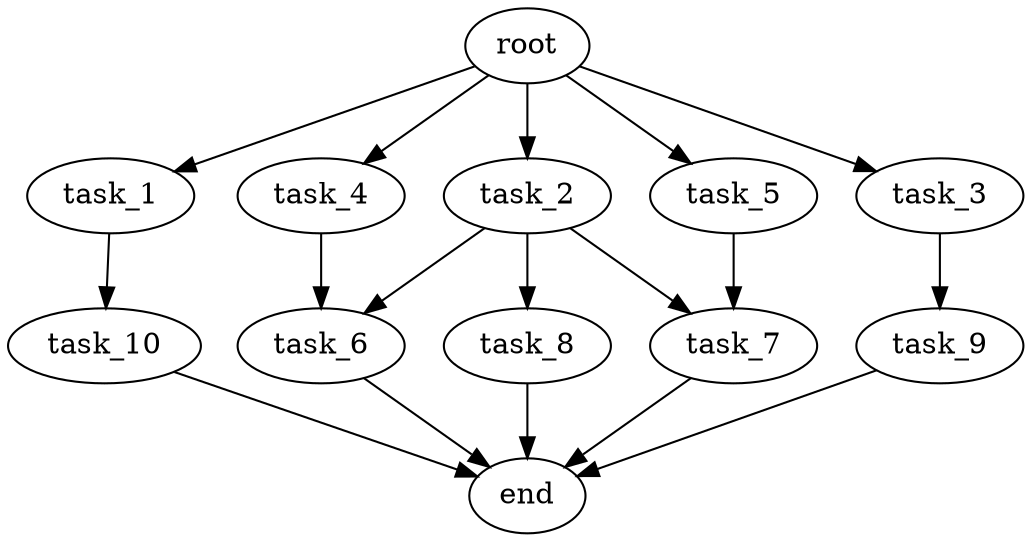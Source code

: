 digraph G {
  root [size="0.000000e+00"];
  task_1 [size="9.204001e+09"];
  task_2 [size="6.917397e+09"];
  task_3 [size="5.436908e+09"];
  task_4 [size="7.907418e+09"];
  task_5 [size="3.595935e+09"];
  task_6 [size="8.955120e+09"];
  task_7 [size="5.369523e+09"];
  task_8 [size="6.382165e+09"];
  task_9 [size="8.507344e+08"];
  task_10 [size="7.689772e+09"];
  end [size="0.000000e+00"];

  root -> task_1 [size="1.000000e-12"];
  root -> task_2 [size="1.000000e-12"];
  root -> task_3 [size="1.000000e-12"];
  root -> task_4 [size="1.000000e-12"];
  root -> task_5 [size="1.000000e-12"];
  task_1 -> task_10 [size="7.689772e+08"];
  task_2 -> task_6 [size="4.477560e+08"];
  task_2 -> task_7 [size="2.684761e+08"];
  task_2 -> task_8 [size="6.382165e+08"];
  task_3 -> task_9 [size="8.507344e+07"];
  task_4 -> task_6 [size="4.477560e+08"];
  task_5 -> task_7 [size="2.684761e+08"];
  task_6 -> end [size="1.000000e-12"];
  task_7 -> end [size="1.000000e-12"];
  task_8 -> end [size="1.000000e-12"];
  task_9 -> end [size="1.000000e-12"];
  task_10 -> end [size="1.000000e-12"];
}

